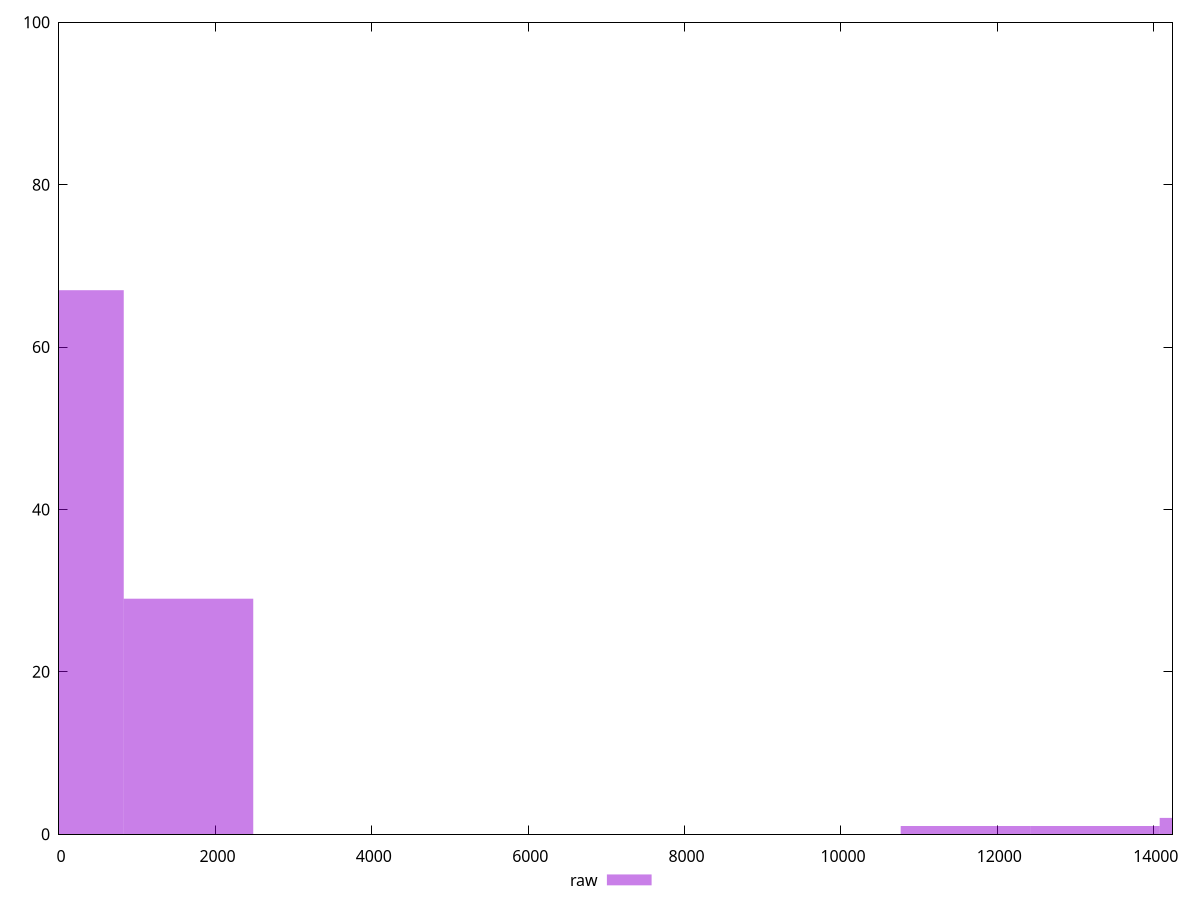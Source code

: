 reset

$raw <<EOF
0 67
1656.0173130306175 29
14904.155817275558 2
13248.13850424494 1
11592.121191214323 1
EOF

set key outside below
set boxwidth 1656.0173130306175
set xrange [0:14240]
set yrange [0:100]
set trange [0:100]
set style fill transparent solid 0.5 noborder
set terminal svg size 640, 490 enhanced background rgb 'white'
set output "reprap/uses-rel-preload/samples/pages+cached+noexternal+nomedia+nocss+nojs/raw/histogram.svg"

plot $raw title "raw" with boxes

reset
